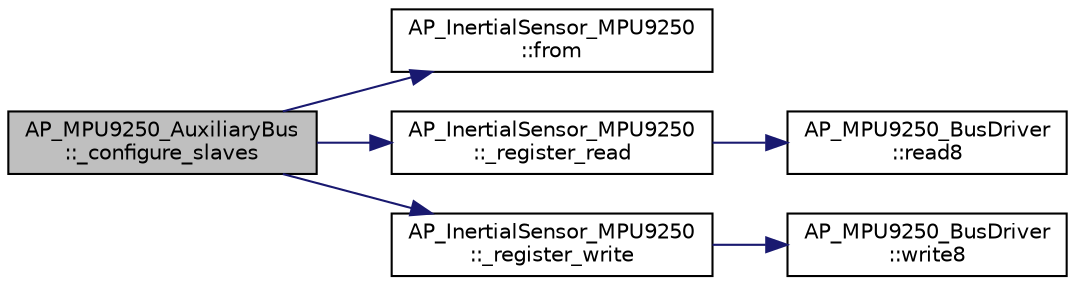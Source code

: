 digraph "AP_MPU9250_AuxiliaryBus::_configure_slaves"
{
 // INTERACTIVE_SVG=YES
  edge [fontname="Helvetica",fontsize="10",labelfontname="Helvetica",labelfontsize="10"];
  node [fontname="Helvetica",fontsize="10",shape=record];
  rankdir="LR";
  Node1 [label="AP_MPU9250_AuxiliaryBus\l::_configure_slaves",height=0.2,width=0.4,color="black", fillcolor="grey75", style="filled", fontcolor="black"];
  Node1 -> Node2 [color="midnightblue",fontsize="10",style="solid",fontname="Helvetica"];
  Node2 [label="AP_InertialSensor_MPU9250\l::from",height=0.2,width=0.4,color="black", fillcolor="white", style="filled",URL="$classAP__InertialSensor__MPU9250.html#a8c40da0d9dc81494c386add96a6e895d"];
  Node1 -> Node3 [color="midnightblue",fontsize="10",style="solid",fontname="Helvetica"];
  Node3 [label="AP_InertialSensor_MPU9250\l::_register_read",height=0.2,width=0.4,color="black", fillcolor="white", style="filled",URL="$classAP__InertialSensor__MPU9250.html#a6d17b9b80c98f196d2d2de9d4656f993"];
  Node3 -> Node4 [color="midnightblue",fontsize="10",style="solid",fontname="Helvetica"];
  Node4 [label="AP_MPU9250_BusDriver\l::read8",height=0.2,width=0.4,color="black", fillcolor="white", style="filled",URL="$classAP__MPU9250__BusDriver.html#ae2a5176fea1f5d490008113887f24466"];
  Node1 -> Node5 [color="midnightblue",fontsize="10",style="solid",fontname="Helvetica"];
  Node5 [label="AP_InertialSensor_MPU9250\l::_register_write",height=0.2,width=0.4,color="black", fillcolor="white", style="filled",URL="$classAP__InertialSensor__MPU9250.html#ab9756f81c969773aed6da1cb4ef1a28e"];
  Node5 -> Node6 [color="midnightblue",fontsize="10",style="solid",fontname="Helvetica"];
  Node6 [label="AP_MPU9250_BusDriver\l::write8",height=0.2,width=0.4,color="black", fillcolor="white", style="filled",URL="$classAP__MPU9250__BusDriver.html#ac12829bcef0b50c4f91393832857223b"];
}
